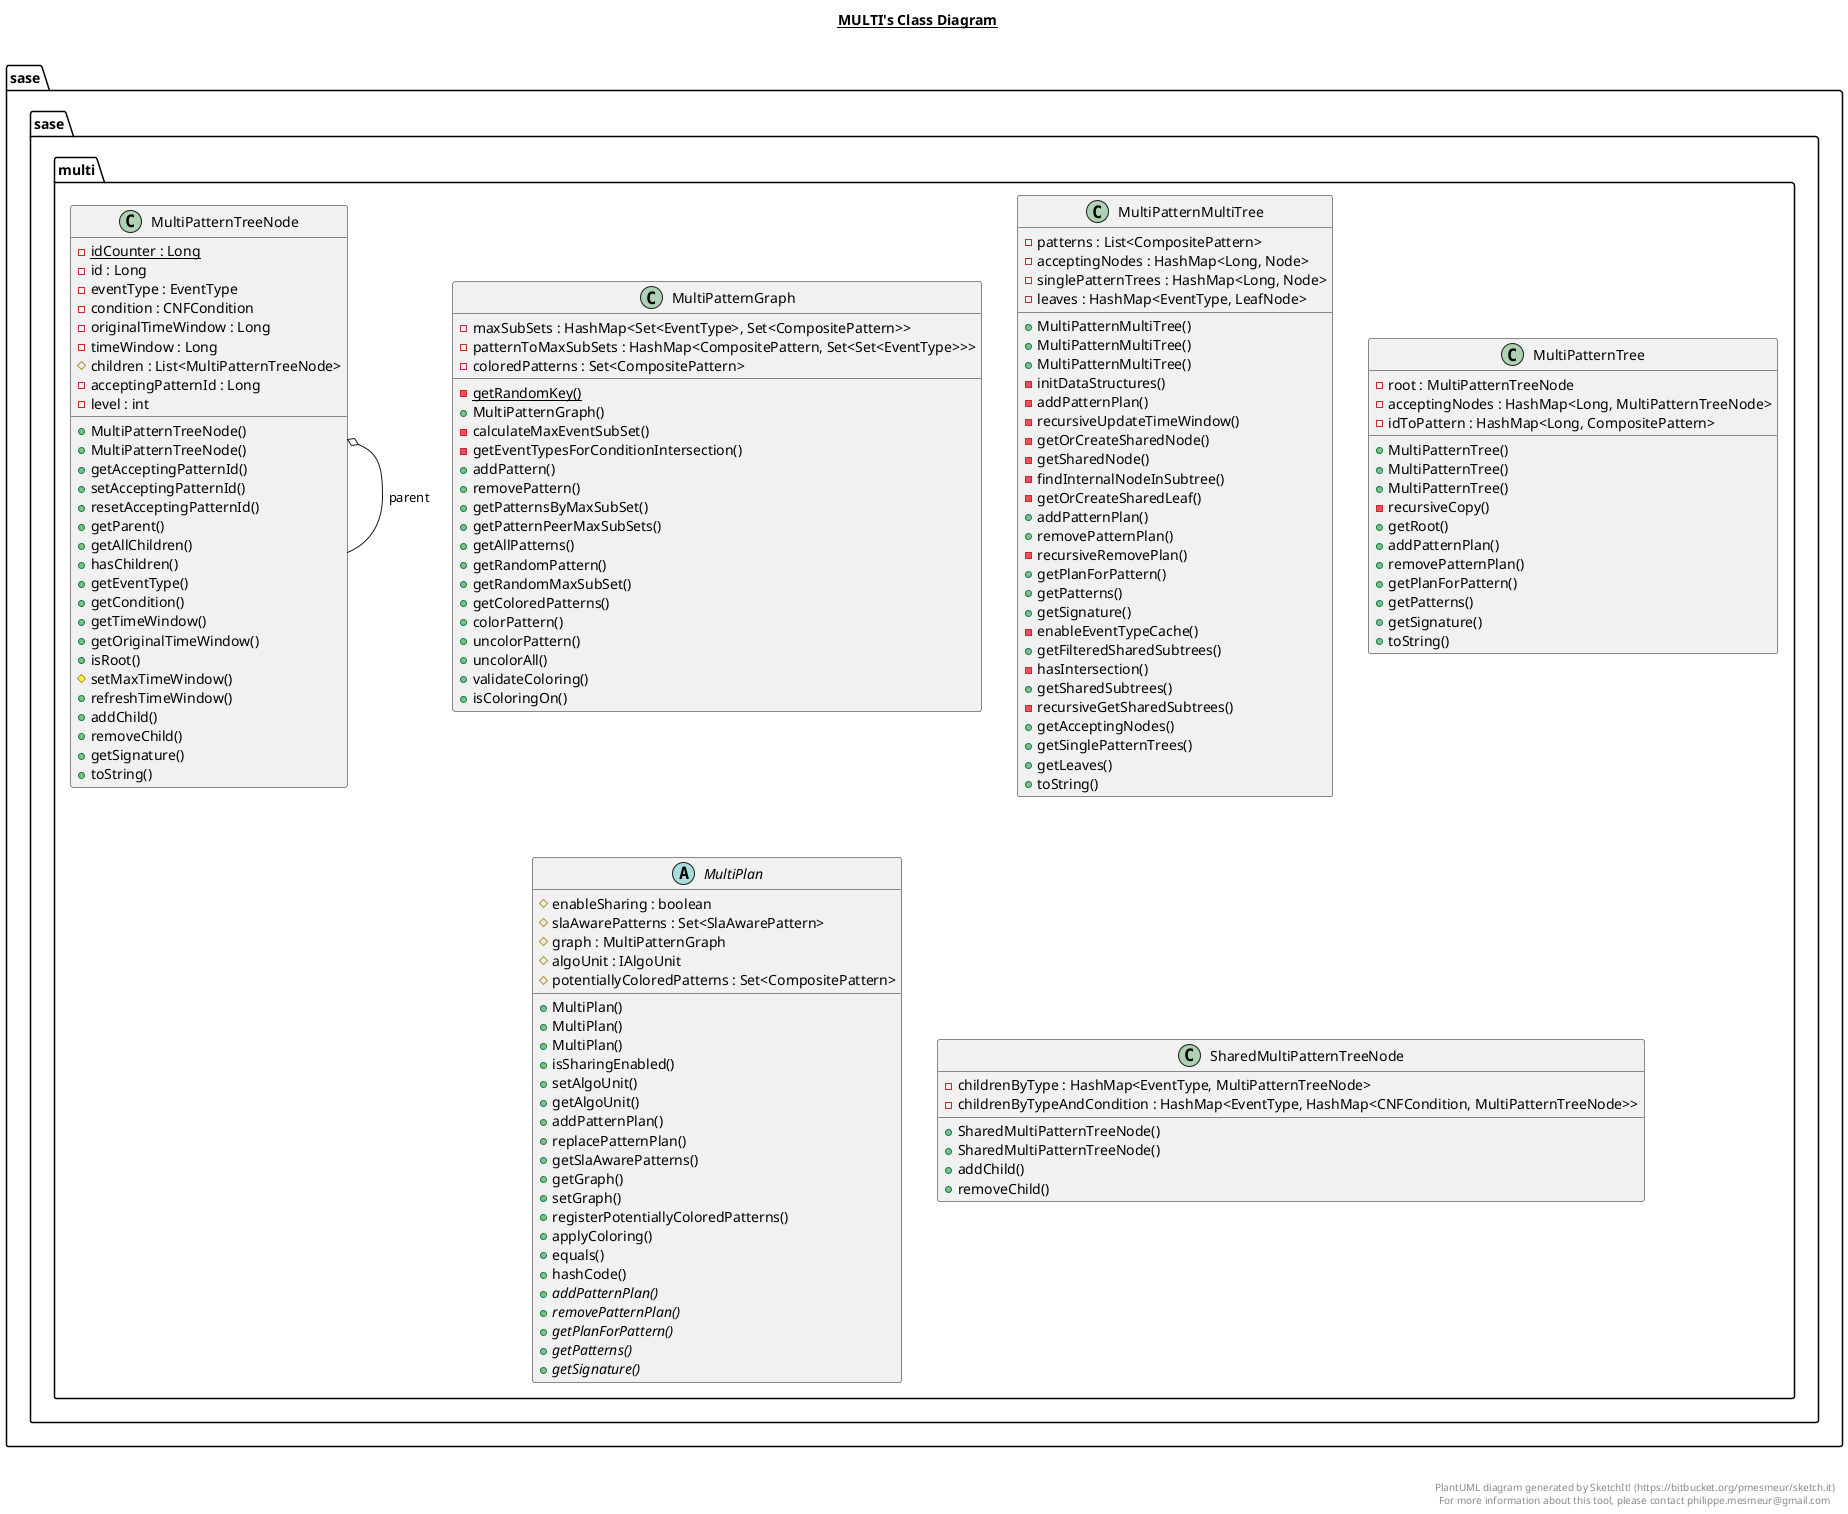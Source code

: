 @startuml

title __MULTI's Class Diagram__\n

  package sase.sase.multi {
    class MultiPatternGraph {
        - maxSubSets : HashMap<Set<EventType>, Set<CompositePattern>>
        - patternToMaxSubSets : HashMap<CompositePattern, Set<Set<EventType>>>
        - coloredPatterns : Set<CompositePattern>
        {static} - getRandomKey()
        + MultiPatternGraph()
        - calculateMaxEventSubSet()
        - getEventTypesForConditionIntersection()
        + addPattern()
        + removePattern()
        + getPatternsByMaxSubSet()
        + getPatternPeerMaxSubSets()
        + getAllPatterns()
        + getRandomPattern()
        + getRandomMaxSubSet()
        + getColoredPatterns()
        + colorPattern()
        + uncolorPattern()
        + uncolorAll()
        + validateColoring()
        + isColoringOn()
    }
  }
  

  package sase.sase.multi {
    class MultiPatternMultiTree {
        - patterns : List<CompositePattern>
        - acceptingNodes : HashMap<Long, Node>
        - singlePatternTrees : HashMap<Long, Node>
        - leaves : HashMap<EventType, LeafNode>
        + MultiPatternMultiTree()
        + MultiPatternMultiTree()
        + MultiPatternMultiTree()
        - initDataStructures()
        - addPatternPlan()
        - recursiveUpdateTimeWindow()
        - getOrCreateSharedNode()
        - getSharedNode()
        - findInternalNodeInSubtree()
        - getOrCreateSharedLeaf()
        + addPatternPlan()
        + removePatternPlan()
        - recursiveRemovePlan()
        + getPlanForPattern()
        + getPatterns()
        + getSignature()
        - enableEventTypeCache()
        + getFilteredSharedSubtrees()
        - hasIntersection()
        + getSharedSubtrees()
        - recursiveGetSharedSubtrees()
        + getAcceptingNodes()
        + getSinglePatternTrees()
        + getLeaves()
        + toString()
    }
  }
  

  package sase.sase.multi {
    class MultiPatternTree {
        - root : MultiPatternTreeNode
        - acceptingNodes : HashMap<Long, MultiPatternTreeNode>
        - idToPattern : HashMap<Long, CompositePattern>
        + MultiPatternTree()
        + MultiPatternTree()
        + MultiPatternTree()
        - recursiveCopy()
        + getRoot()
        + addPatternPlan()
        + removePatternPlan()
        + getPlanForPattern()
        + getPatterns()
        + getSignature()
        + toString()
    }
  }
  

  package sase.sase.multi {
    class MultiPatternTreeNode {
        {static} - idCounter : Long
        - id : Long
        - eventType : EventType
        - condition : CNFCondition
        - originalTimeWindow : Long
        - timeWindow : Long
        # children : List<MultiPatternTreeNode>
        - acceptingPatternId : Long
        - level : int
        + MultiPatternTreeNode()
        + MultiPatternTreeNode()
        + getAcceptingPatternId()
        + setAcceptingPatternId()
        + resetAcceptingPatternId()
        + getParent()
        + getAllChildren()
        + hasChildren()
        + getEventType()
        + getCondition()
        + getTimeWindow()
        + getOriginalTimeWindow()
        + isRoot()
        # setMaxTimeWindow()
        + refreshTimeWindow()
        + addChild()
        + removeChild()
        + getSignature()
        + toString()
    }
  }
  

  package sase.sase.multi {
    abstract class MultiPlan {
        # enableSharing : boolean
        # slaAwarePatterns : Set<SlaAwarePattern>
        # graph : MultiPatternGraph
        # algoUnit : IAlgoUnit
        # potentiallyColoredPatterns : Set<CompositePattern>
        + MultiPlan()
        + MultiPlan()
        + MultiPlan()
        + isSharingEnabled()
        + setAlgoUnit()
        + getAlgoUnit()
        + addPatternPlan()
        + replacePatternPlan()
        + getSlaAwarePatterns()
        + getGraph()
        + setGraph()
        + registerPotentiallyColoredPatterns()
        + applyColoring()
        + equals()
        + hashCode()
        {abstract} + addPatternPlan()
        {abstract} + removePatternPlan()
        {abstract} + getPlanForPattern()
        {abstract} + getPatterns()
        {abstract} + getSignature()
    }
  }
  

  package sase.sase.multi {
    class SharedMultiPatternTreeNode {
        - childrenByType : HashMap<EventType, MultiPatternTreeNode>
        - childrenByTypeAndCondition : HashMap<EventType, HashMap<CNFCondition, MultiPatternTreeNode>>
        + SharedMultiPatternTreeNode()
        + SharedMultiPatternTreeNode()
        + addChild()
        + removeChild()
    }
  }
  

  MultiPatternTreeNode o-- MultiPatternTreeNode : parent


right footer


PlantUML diagram generated by SketchIt! (https://bitbucket.org/pmesmeur/sketch.it)
For more information about this tool, please contact philippe.mesmeur@gmail.com
endfooter

@enduml

